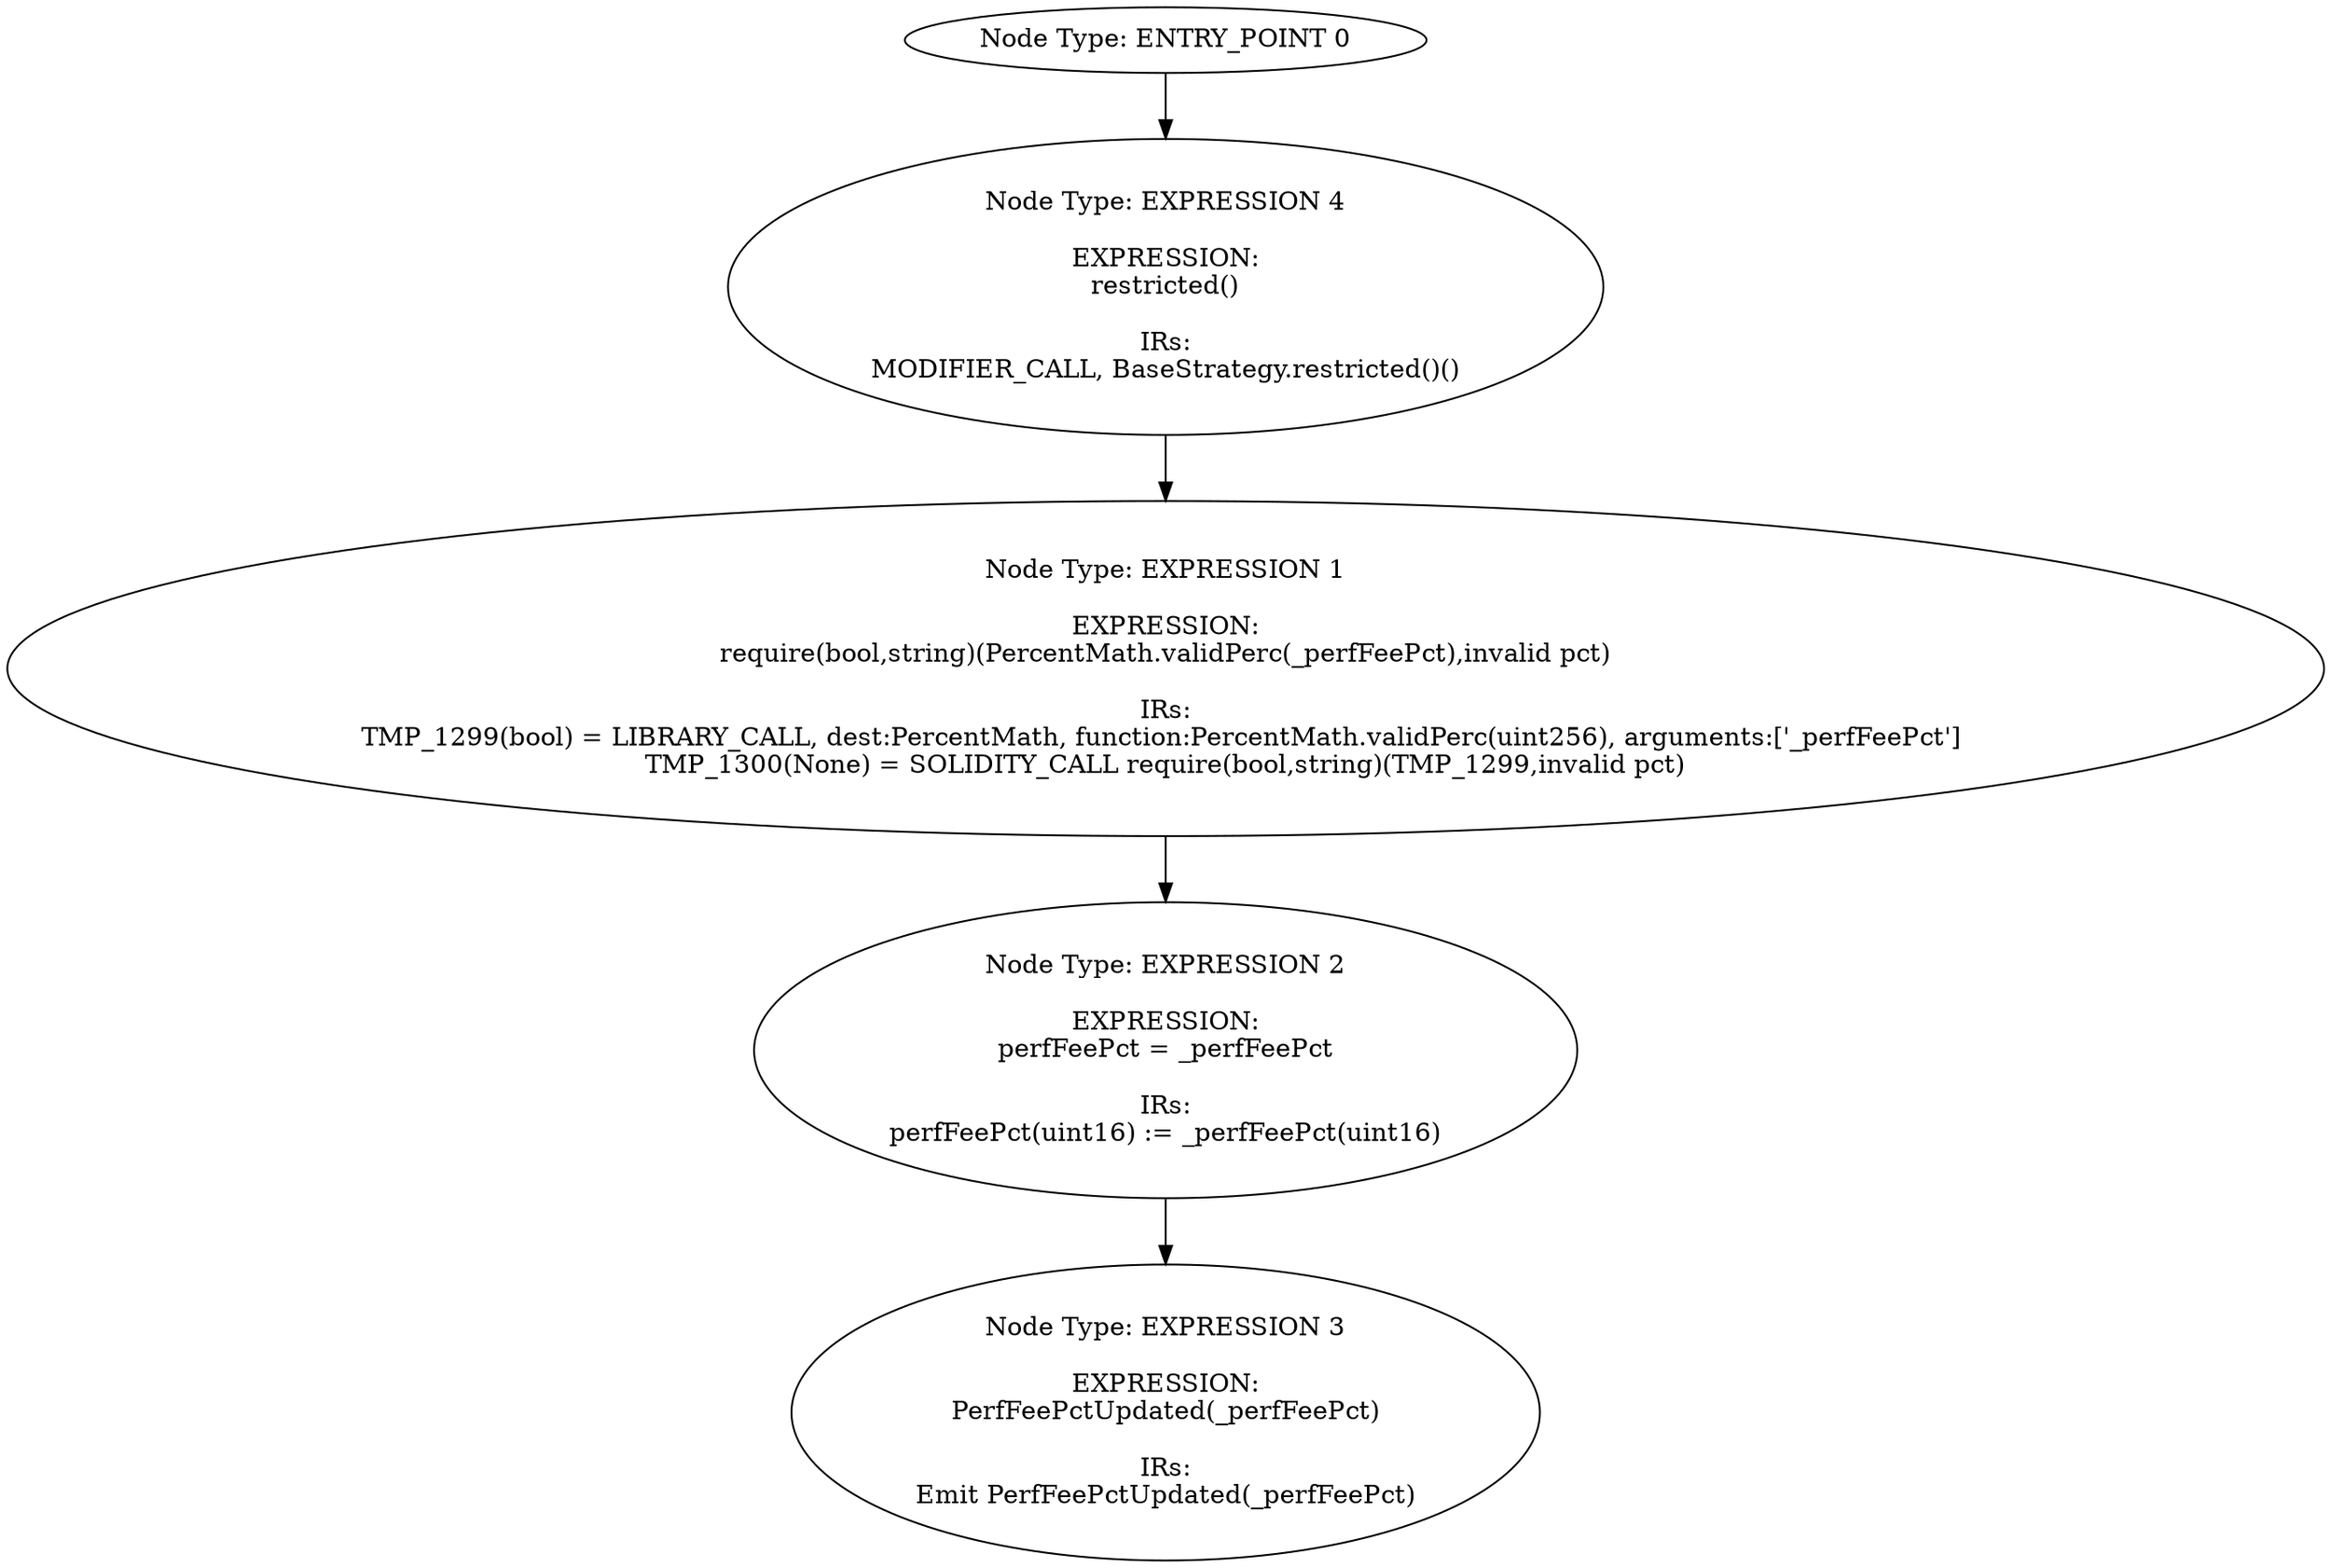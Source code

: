 digraph{
0[label="Node Type: ENTRY_POINT 0
"];
0->4;
1[label="Node Type: EXPRESSION 1

EXPRESSION:
require(bool,string)(PercentMath.validPerc(_perfFeePct),invalid pct)

IRs:
TMP_1299(bool) = LIBRARY_CALL, dest:PercentMath, function:PercentMath.validPerc(uint256), arguments:['_perfFeePct'] 
TMP_1300(None) = SOLIDITY_CALL require(bool,string)(TMP_1299,invalid pct)"];
1->2;
2[label="Node Type: EXPRESSION 2

EXPRESSION:
perfFeePct = _perfFeePct

IRs:
perfFeePct(uint16) := _perfFeePct(uint16)"];
2->3;
3[label="Node Type: EXPRESSION 3

EXPRESSION:
PerfFeePctUpdated(_perfFeePct)

IRs:
Emit PerfFeePctUpdated(_perfFeePct)"];
4[label="Node Type: EXPRESSION 4

EXPRESSION:
restricted()

IRs:
MODIFIER_CALL, BaseStrategy.restricted()()"];
4->1;
}
